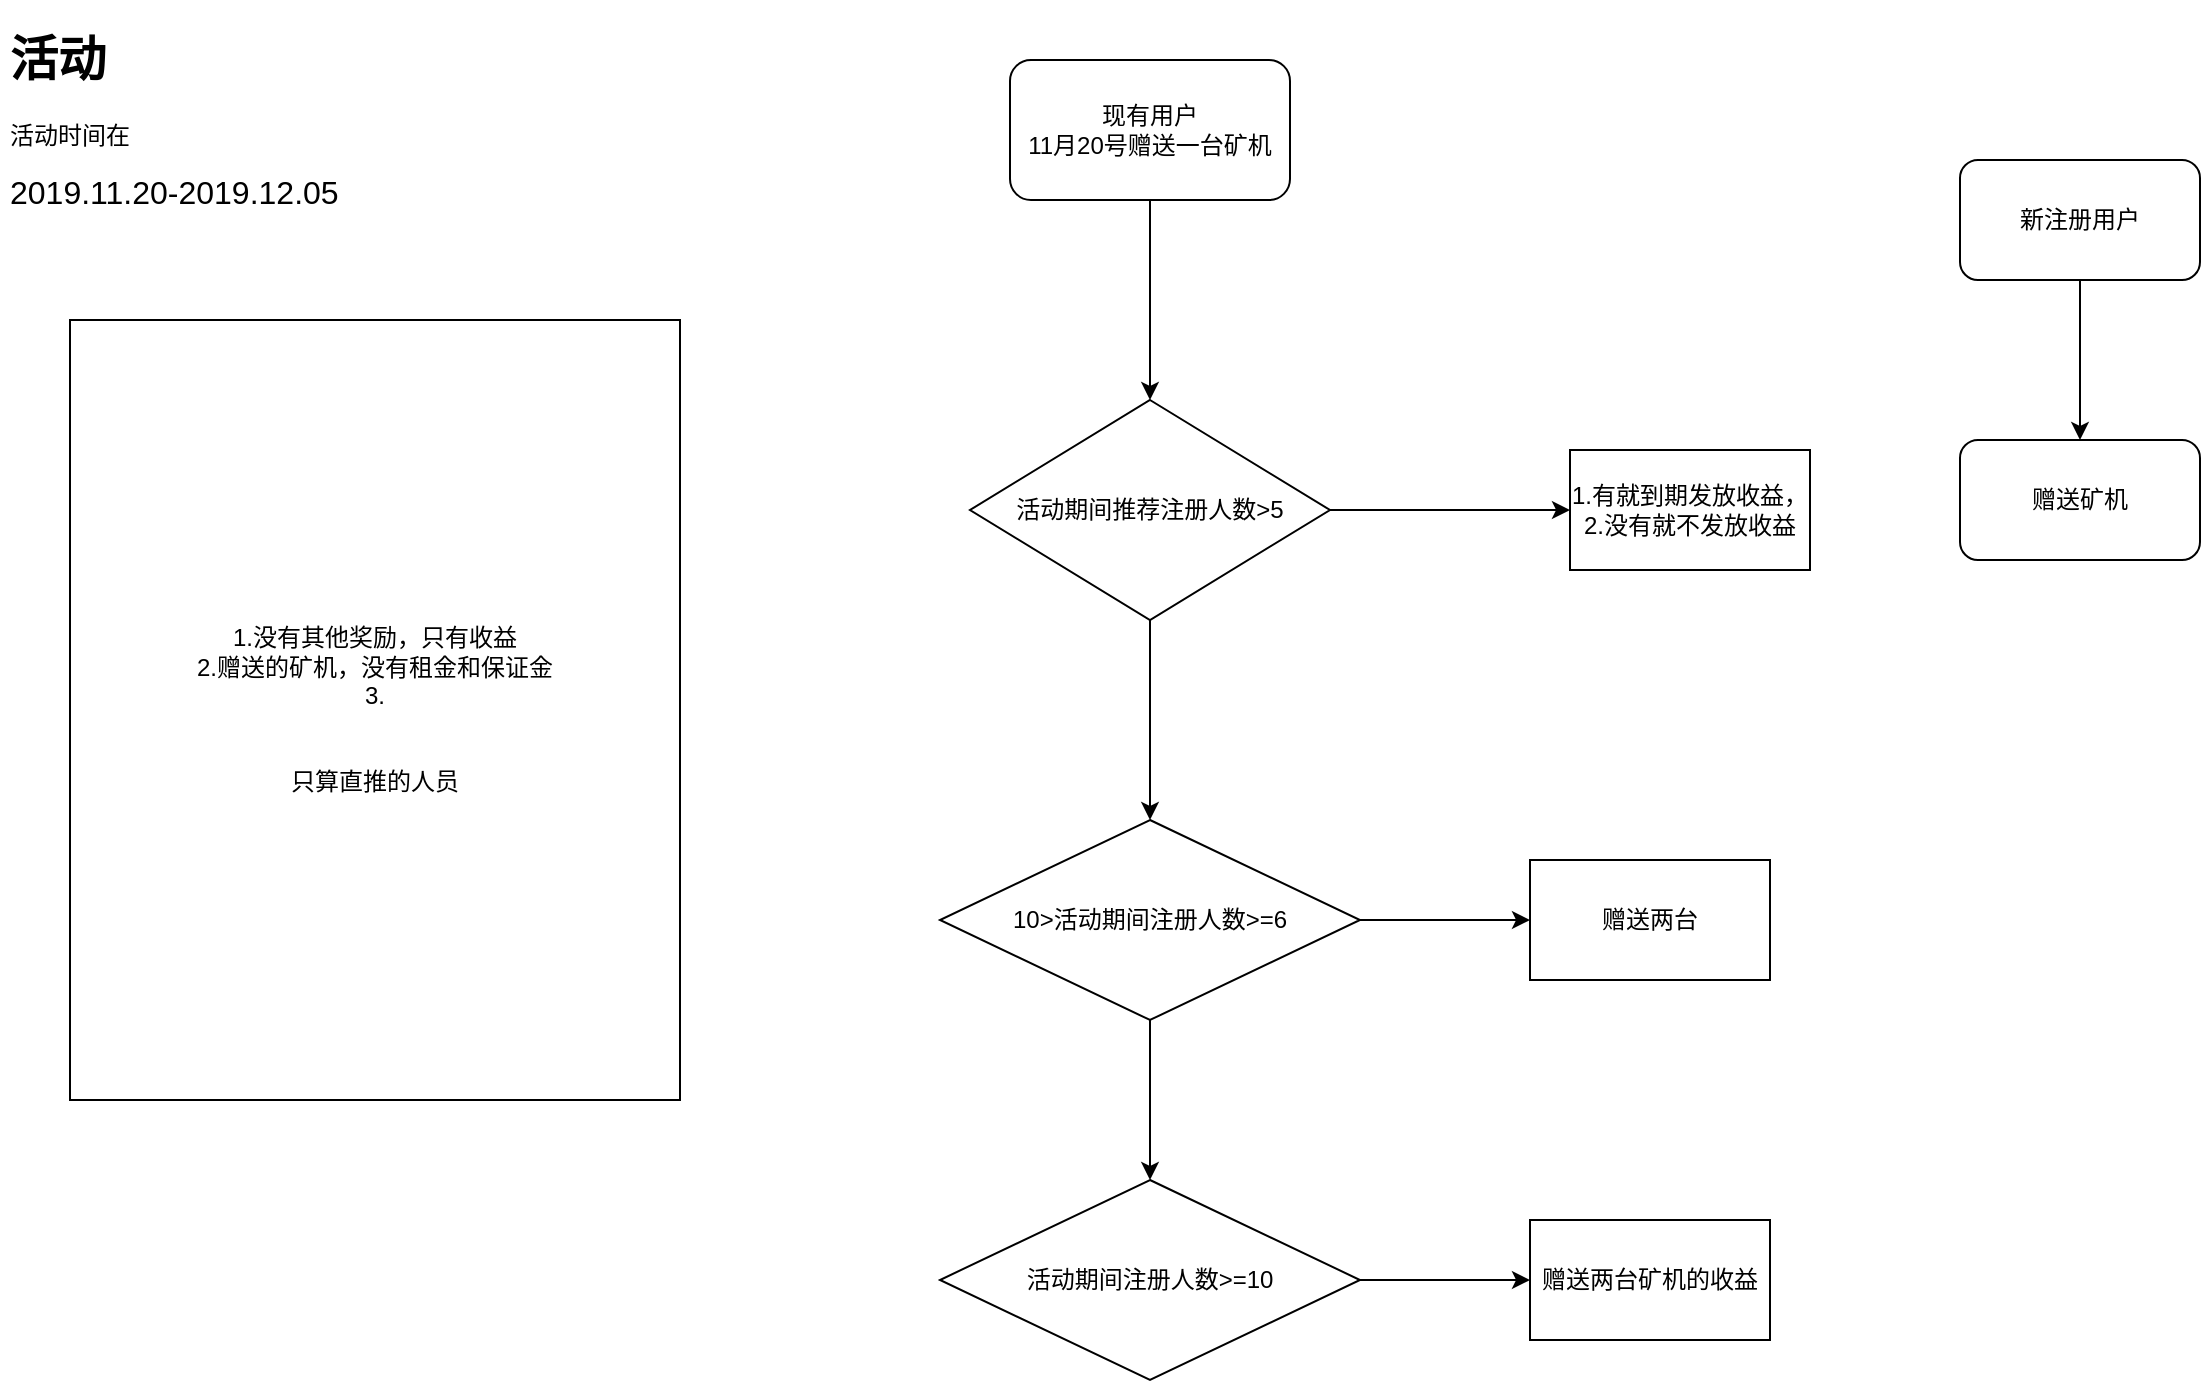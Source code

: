 <mxfile version="12.2.6" type="github" pages="1">
  <diagram id="j9MH0ux9yzIdc7vEDvIM" name="Page-1">
    <mxGraphModel dx="1408" dy="748" grid="1" gridSize="10" guides="1" tooltips="1" connect="1" arrows="1" fold="1" page="1" pageScale="1" pageWidth="827" pageHeight="1169" math="0" shadow="0">
      <root>
        <mxCell id="0"/>
        <mxCell id="1" parent="0"/>
        <mxCell id="Fp2JsyxYr-22lKmbhESy-1" value="&lt;h1&gt;活动&lt;/h1&gt;&lt;p&gt;活动时间在&lt;/p&gt;&lt;p&gt;&lt;span style=&quot;font-size: 12pt&quot;&gt;2&lt;/span&gt;&lt;span style=&quot;font-size: 12pt&quot;&gt;019.11.20-2019.12.05&lt;/span&gt;&lt;/p&gt;" style="text;html=1;strokeColor=none;fillColor=none;spacing=5;spacingTop=-20;whiteSpace=wrap;overflow=hidden;rounded=0;" vertex="1" parent="1">
          <mxGeometry x="20" y="110" width="190" height="120" as="geometry"/>
        </mxCell>
        <mxCell id="Fp2JsyxYr-22lKmbhESy-4" value="" style="edgeStyle=orthogonalEdgeStyle;rounded=0;orthogonalLoop=1;jettySize=auto;html=1;" edge="1" parent="1" source="Fp2JsyxYr-22lKmbhESy-2" target="Fp2JsyxYr-22lKmbhESy-5">
          <mxGeometry relative="1" as="geometry">
            <mxPoint x="595" y="280" as="targetPoint"/>
          </mxGeometry>
        </mxCell>
        <mxCell id="Fp2JsyxYr-22lKmbhESy-2" value="现有用户&lt;br&gt;11月20号赠送一台矿机" style="rounded=1;whiteSpace=wrap;html=1;" vertex="1" parent="1">
          <mxGeometry x="525" y="130" width="140" height="70" as="geometry"/>
        </mxCell>
        <mxCell id="Fp2JsyxYr-22lKmbhESy-9" value="" style="edgeStyle=orthogonalEdgeStyle;rounded=0;orthogonalLoop=1;jettySize=auto;html=1;" edge="1" parent="1" source="Fp2JsyxYr-22lKmbhESy-5" target="Fp2JsyxYr-22lKmbhESy-10">
          <mxGeometry relative="1" as="geometry">
            <mxPoint x="805" y="375" as="targetPoint"/>
          </mxGeometry>
        </mxCell>
        <mxCell id="Fp2JsyxYr-22lKmbhESy-13" value="" style="edgeStyle=orthogonalEdgeStyle;rounded=0;orthogonalLoop=1;jettySize=auto;html=1;" edge="1" parent="1" source="Fp2JsyxYr-22lKmbhESy-5" target="Fp2JsyxYr-22lKmbhESy-12">
          <mxGeometry relative="1" as="geometry"/>
        </mxCell>
        <mxCell id="Fp2JsyxYr-22lKmbhESy-5" value="活动期间推荐注册人数&amp;gt;5" style="rhombus;whiteSpace=wrap;html=1;" vertex="1" parent="1">
          <mxGeometry x="505" y="300" width="180" height="110" as="geometry"/>
        </mxCell>
        <mxCell id="Fp2JsyxYr-22lKmbhESy-15" value="" style="edgeStyle=orthogonalEdgeStyle;rounded=0;orthogonalLoop=1;jettySize=auto;html=1;entryX=0;entryY=0.5;entryDx=0;entryDy=0;" edge="1" parent="1" source="Fp2JsyxYr-22lKmbhESy-12" target="Fp2JsyxYr-22lKmbhESy-16">
          <mxGeometry relative="1" as="geometry">
            <mxPoint x="780" y="560" as="targetPoint"/>
          </mxGeometry>
        </mxCell>
        <mxCell id="Fp2JsyxYr-22lKmbhESy-18" value="" style="edgeStyle=orthogonalEdgeStyle;rounded=0;orthogonalLoop=1;jettySize=auto;html=1;" edge="1" parent="1" source="Fp2JsyxYr-22lKmbhESy-12" target="Fp2JsyxYr-22lKmbhESy-17">
          <mxGeometry relative="1" as="geometry"/>
        </mxCell>
        <mxCell id="Fp2JsyxYr-22lKmbhESy-12" value="10&amp;gt;活动期间注册人数&amp;gt;=6" style="rhombus;whiteSpace=wrap;html=1;" vertex="1" parent="1">
          <mxGeometry x="490" y="510" width="210" height="100" as="geometry"/>
        </mxCell>
        <mxCell id="Fp2JsyxYr-22lKmbhESy-20" value="" style="edgeStyle=orthogonalEdgeStyle;rounded=0;orthogonalLoop=1;jettySize=auto;html=1;entryX=0;entryY=0.5;entryDx=0;entryDy=0;" edge="1" parent="1" source="Fp2JsyxYr-22lKmbhESy-17" target="Fp2JsyxYr-22lKmbhESy-21">
          <mxGeometry relative="1" as="geometry">
            <mxPoint x="780" y="740" as="targetPoint"/>
          </mxGeometry>
        </mxCell>
        <mxCell id="Fp2JsyxYr-22lKmbhESy-17" value="活动期间注册人数&amp;gt;=10" style="rhombus;whiteSpace=wrap;html=1;" vertex="1" parent="1">
          <mxGeometry x="490" y="690" width="210" height="100" as="geometry"/>
        </mxCell>
        <mxCell id="Fp2JsyxYr-22lKmbhESy-10" value="1.有就到期发放收益，&lt;br&gt;2.没有就不发放收益" style="rounded=0;whiteSpace=wrap;html=1;" vertex="1" parent="1">
          <mxGeometry x="805" y="325" width="120" height="60" as="geometry"/>
        </mxCell>
        <mxCell id="Fp2JsyxYr-22lKmbhESy-16" value="赠送两台" style="rounded=0;whiteSpace=wrap;html=1;" vertex="1" parent="1">
          <mxGeometry x="785" y="530" width="120" height="60" as="geometry"/>
        </mxCell>
        <mxCell id="Fp2JsyxYr-22lKmbhESy-21" value="赠送两台矿机的收益" style="rounded=0;whiteSpace=wrap;html=1;" vertex="1" parent="1">
          <mxGeometry x="785" y="710" width="120" height="60" as="geometry"/>
        </mxCell>
        <mxCell id="Fp2JsyxYr-22lKmbhESy-24" value="" style="edgeStyle=orthogonalEdgeStyle;rounded=0;orthogonalLoop=1;jettySize=auto;html=1;" edge="1" parent="1" source="Fp2JsyxYr-22lKmbhESy-22" target="Fp2JsyxYr-22lKmbhESy-23">
          <mxGeometry relative="1" as="geometry"/>
        </mxCell>
        <mxCell id="Fp2JsyxYr-22lKmbhESy-22" value="新注册用户" style="rounded=1;whiteSpace=wrap;html=1;" vertex="1" parent="1">
          <mxGeometry x="1000" y="180" width="120" height="60" as="geometry"/>
        </mxCell>
        <mxCell id="Fp2JsyxYr-22lKmbhESy-23" value="赠送矿机" style="rounded=1;whiteSpace=wrap;html=1;" vertex="1" parent="1">
          <mxGeometry x="1000" y="320" width="120" height="60" as="geometry"/>
        </mxCell>
        <mxCell id="Fp2JsyxYr-22lKmbhESy-25" value="1.没有其他奖励，只有收益&lt;br&gt;2.赠送的矿机，没有租金和保证金&lt;br&gt;3.&lt;br&gt;&lt;br&gt;&lt;br&gt;只算直推的人员" style="rounded=0;whiteSpace=wrap;html=1;" vertex="1" parent="1">
          <mxGeometry x="55" y="260" width="305" height="390" as="geometry"/>
        </mxCell>
      </root>
    </mxGraphModel>
  </diagram>
</mxfile>
